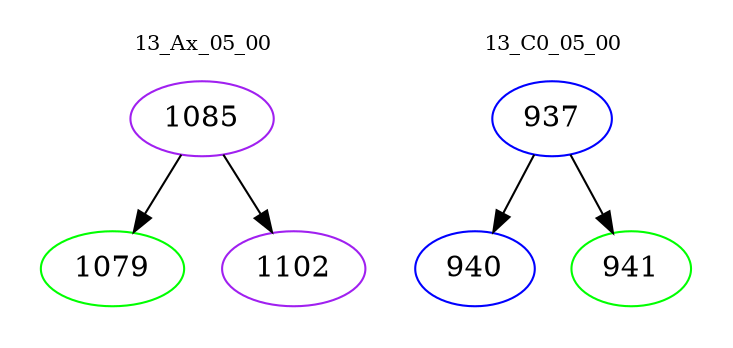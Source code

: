 digraph{
subgraph cluster_0 {
color = white
label = "13_Ax_05_00";
fontsize=10;
T0_1085 [label="1085", color="purple"]
T0_1085 -> T0_1079 [color="black"]
T0_1079 [label="1079", color="green"]
T0_1085 -> T0_1102 [color="black"]
T0_1102 [label="1102", color="purple"]
}
subgraph cluster_1 {
color = white
label = "13_C0_05_00";
fontsize=10;
T1_937 [label="937", color="blue"]
T1_937 -> T1_940 [color="black"]
T1_940 [label="940", color="blue"]
T1_937 -> T1_941 [color="black"]
T1_941 [label="941", color="green"]
}
}
